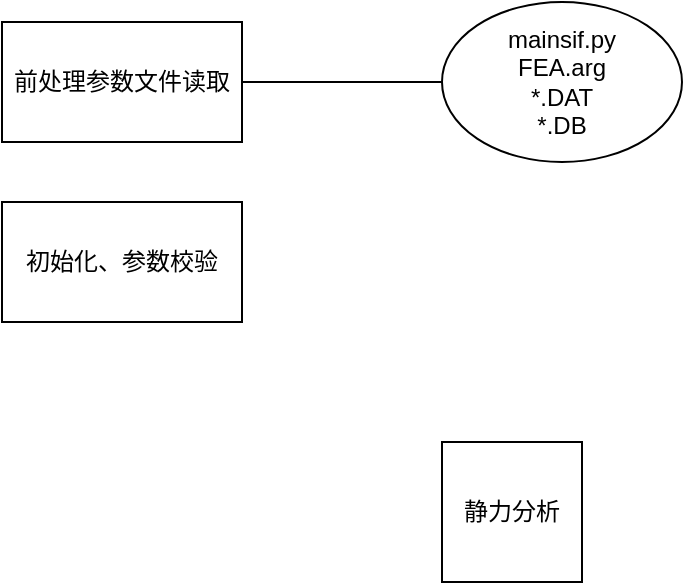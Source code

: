 <mxfile version="28.2.3">
  <diagram name="Page-1" id="9HMh4EO05H7oTtYkU9SI">
    <mxGraphModel dx="878" dy="568" grid="1" gridSize="10" guides="1" tooltips="1" connect="1" arrows="1" fold="1" page="1" pageScale="1" pageWidth="827" pageHeight="1169" math="0" shadow="0">
      <root>
        <mxCell id="0" />
        <mxCell id="1" parent="0" />
        <mxCell id="oBnjBesArjTpfoqyC0Vt-4" style="edgeStyle=orthogonalEdgeStyle;rounded=0;orthogonalLoop=1;jettySize=auto;html=1;entryX=0;entryY=0.5;entryDx=0;entryDy=0;shape=filledEdge;fillColor=default;strokeColor=default;endArrow=none;endFill=0;" edge="1" parent="1" source="oBnjBesArjTpfoqyC0Vt-1" target="oBnjBesArjTpfoqyC0Vt-3">
          <mxGeometry relative="1" as="geometry" />
        </mxCell>
        <mxCell id="oBnjBesArjTpfoqyC0Vt-1" value="前处理参数文件读取" style="rounded=0;whiteSpace=wrap;html=1;textShadow=0;" vertex="1" parent="1">
          <mxGeometry x="280" y="100" width="120" height="60" as="geometry" />
        </mxCell>
        <mxCell id="oBnjBesArjTpfoqyC0Vt-2" value="初始化、参数校验" style="rounded=0;whiteSpace=wrap;html=1;textShadow=0;" vertex="1" parent="1">
          <mxGeometry x="280" y="190" width="120" height="60" as="geometry" />
        </mxCell>
        <mxCell id="oBnjBesArjTpfoqyC0Vt-3" value="mainsif.py&lt;div&gt;FEA.arg&lt;/div&gt;&lt;div&gt;*.DAT&lt;/div&gt;&lt;div&gt;*.DB&lt;/div&gt;" style="ellipse;whiteSpace=wrap;html=1;" vertex="1" parent="1">
          <mxGeometry x="500" y="90" width="120" height="80" as="geometry" />
        </mxCell>
        <mxCell id="oBnjBesArjTpfoqyC0Vt-5" value="静力分析" style="whiteSpace=wrap;html=1;aspect=fixed;" vertex="1" parent="1">
          <mxGeometry x="500" y="310" width="70" height="70" as="geometry" />
        </mxCell>
      </root>
    </mxGraphModel>
  </diagram>
</mxfile>
